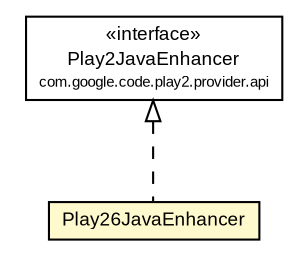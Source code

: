 #!/usr/local/bin/dot
#
# Class diagram 
# Generated by UMLGraph version R5_6-24-gf6e263 (http://www.umlgraph.org/)
#

digraph G {
	edge [fontname="arial",fontsize=10,labelfontname="arial",labelfontsize=10];
	node [fontname="arial",fontsize=10,shape=plaintext];
	nodesep=0.25;
	ranksep=0.5;
	// com.google.code.play2.provider.play26.Play26JavaEnhancer
	c263 [label=<<table title="com.google.code.play2.provider.play26.Play26JavaEnhancer" border="0" cellborder="1" cellspacing="0" cellpadding="2" port="p" bgcolor="lemonChiffon" href="./Play26JavaEnhancer.html">
		<tr><td><table border="0" cellspacing="0" cellpadding="1">
<tr><td align="center" balign="center"> Play26JavaEnhancer </td></tr>
		</table></td></tr>
		</table>>, URL="./Play26JavaEnhancer.html", fontname="arial", fontcolor="black", fontsize=9.0];
	//com.google.code.play2.provider.play26.Play26JavaEnhancer implements com.google.code.play2.provider.api.Play2JavaEnhancer
	c276:p -> c263:p [dir=back,arrowtail=empty,style=dashed];
	// com.google.code.play2.provider.api.Play2JavaEnhancer
	c276 [label=<<table title="com.google.code.play2.provider.api.Play2JavaEnhancer" border="0" cellborder="1" cellspacing="0" cellpadding="2" port="p">
		<tr><td><table border="0" cellspacing="0" cellpadding="1">
<tr><td align="center" balign="center"> &#171;interface&#187; </td></tr>
<tr><td align="center" balign="center"> Play2JavaEnhancer </td></tr>
<tr><td align="center" balign="center"><font point-size="7.0"> com.google.code.play2.provider.api </font></td></tr>
		</table></td></tr>
		</table>>, URL="null", fontname="arial", fontcolor="black", fontsize=9.0];
}

